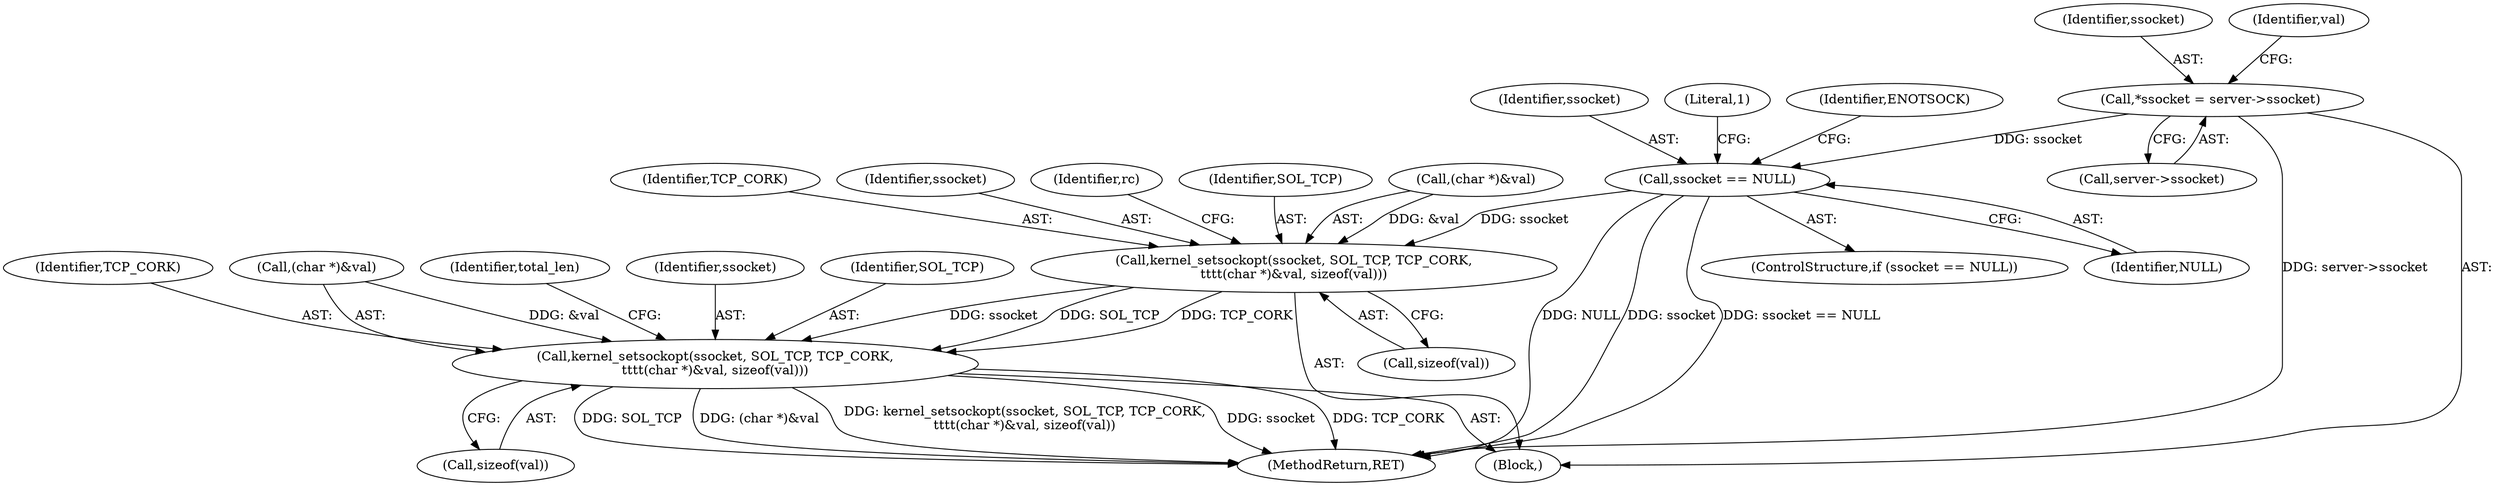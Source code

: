 digraph "0_linux_ea702b80e0bbb2448e201472127288beb82ca2fe_0@API" {
"1000137" [label="(Call,*ssocket = server->ssocket)"];
"1000147" [label="(Call,ssocket == NULL)"];
"1000168" [label="(Call,kernel_setsockopt(ssocket, SOL_TCP, TCP_CORK,\n\t\t\t\t(char *)&val, sizeof(val)))"];
"1000239" [label="(Call,kernel_setsockopt(ssocket, SOL_TCP, TCP_CORK,\n\t\t\t\t(char *)&val, sizeof(val)))"];
"1000139" [label="(Call,server->ssocket)"];
"1000242" [label="(Identifier,TCP_CORK)"];
"1000243" [label="(Call,(char *)&val)"];
"1000247" [label="(Call,sizeof(val))"];
"1000137" [label="(Call,*ssocket = server->ssocket)"];
"1000291" [label="(MethodReturn,RET)"];
"1000252" [label="(Identifier,total_len)"];
"1000171" [label="(Identifier,TCP_CORK)"];
"1000138" [label="(Identifier,ssocket)"];
"1000147" [label="(Call,ssocket == NULL)"];
"1000169" [label="(Identifier,ssocket)"];
"1000148" [label="(Identifier,ssocket)"];
"1000146" [label="(ControlStructure,if (ssocket == NULL))"];
"1000240" [label="(Identifier,ssocket)"];
"1000107" [label="(Block,)"];
"1000168" [label="(Call,kernel_setsockopt(ssocket, SOL_TCP, TCP_CORK,\n\t\t\t\t(char *)&val, sizeof(val)))"];
"1000149" [label="(Identifier,NULL)"];
"1000241" [label="(Identifier,SOL_TCP)"];
"1000154" [label="(Literal,1)"];
"1000179" [label="(Identifier,rc)"];
"1000176" [label="(Call,sizeof(val))"];
"1000152" [label="(Identifier,ENOTSOCK)"];
"1000170" [label="(Identifier,SOL_TCP)"];
"1000172" [label="(Call,(char *)&val)"];
"1000239" [label="(Call,kernel_setsockopt(ssocket, SOL_TCP, TCP_CORK,\n\t\t\t\t(char *)&val, sizeof(val)))"];
"1000144" [label="(Identifier,val)"];
"1000137" -> "1000107"  [label="AST: "];
"1000137" -> "1000139"  [label="CFG: "];
"1000138" -> "1000137"  [label="AST: "];
"1000139" -> "1000137"  [label="AST: "];
"1000144" -> "1000137"  [label="CFG: "];
"1000137" -> "1000291"  [label="DDG: server->ssocket"];
"1000137" -> "1000147"  [label="DDG: ssocket"];
"1000147" -> "1000146"  [label="AST: "];
"1000147" -> "1000149"  [label="CFG: "];
"1000148" -> "1000147"  [label="AST: "];
"1000149" -> "1000147"  [label="AST: "];
"1000152" -> "1000147"  [label="CFG: "];
"1000154" -> "1000147"  [label="CFG: "];
"1000147" -> "1000291"  [label="DDG: NULL"];
"1000147" -> "1000291"  [label="DDG: ssocket"];
"1000147" -> "1000291"  [label="DDG: ssocket == NULL"];
"1000147" -> "1000168"  [label="DDG: ssocket"];
"1000168" -> "1000107"  [label="AST: "];
"1000168" -> "1000176"  [label="CFG: "];
"1000169" -> "1000168"  [label="AST: "];
"1000170" -> "1000168"  [label="AST: "];
"1000171" -> "1000168"  [label="AST: "];
"1000172" -> "1000168"  [label="AST: "];
"1000176" -> "1000168"  [label="AST: "];
"1000179" -> "1000168"  [label="CFG: "];
"1000172" -> "1000168"  [label="DDG: &val"];
"1000168" -> "1000239"  [label="DDG: ssocket"];
"1000168" -> "1000239"  [label="DDG: SOL_TCP"];
"1000168" -> "1000239"  [label="DDG: TCP_CORK"];
"1000239" -> "1000107"  [label="AST: "];
"1000239" -> "1000247"  [label="CFG: "];
"1000240" -> "1000239"  [label="AST: "];
"1000241" -> "1000239"  [label="AST: "];
"1000242" -> "1000239"  [label="AST: "];
"1000243" -> "1000239"  [label="AST: "];
"1000247" -> "1000239"  [label="AST: "];
"1000252" -> "1000239"  [label="CFG: "];
"1000239" -> "1000291"  [label="DDG: kernel_setsockopt(ssocket, SOL_TCP, TCP_CORK,\n\t\t\t\t(char *)&val, sizeof(val))"];
"1000239" -> "1000291"  [label="DDG: ssocket"];
"1000239" -> "1000291"  [label="DDG: TCP_CORK"];
"1000239" -> "1000291"  [label="DDG: SOL_TCP"];
"1000239" -> "1000291"  [label="DDG: (char *)&val"];
"1000243" -> "1000239"  [label="DDG: &val"];
}
